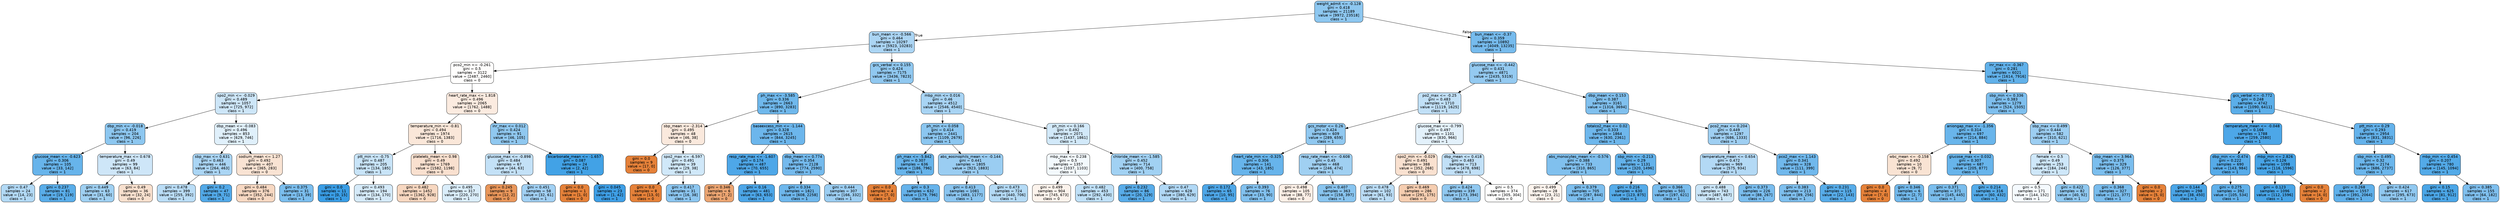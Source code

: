 digraph Tree {
node [shape=box, style="filled, rounded", color="black", fontname="helvetica"] ;
edge [fontname="helvetica"] ;
0 [label="weight_admit <= -0.128\ngini = 0.418\nsamples = 21189\nvalue = [9972, 23518]\nclass = 1", fillcolor="#8dc7f0"] ;
1 [label="bun_mean <= -0.566\ngini = 0.464\nsamples = 10297\nvalue = [5923, 10283]\nclass = 1", fillcolor="#abd5f4"] ;
0 -> 1 [labeldistance=2.5, labelangle=45, headlabel="True"] ;
2 [label="pco2_min <= -0.261\ngini = 0.5\nsamples = 3122\nvalue = [2487, 2460]\nclass = 0", fillcolor="#fffefd"] ;
1 -> 2 ;
3 [label="spo2_min <= -0.029\ngini = 0.489\nsamples = 1057\nvalue = [725, 972]\nclass = 1", fillcolor="#cde6f8"] ;
2 -> 3 ;
4 [label="dbp_min <= -0.018\ngini = 0.419\nsamples = 204\nvalue = [96, 226]\nclass = 1", fillcolor="#8dc7f0"] ;
3 -> 4 ;
5 [label="glucose_mean <= -0.623\ngini = 0.306\nsamples = 105\nvalue = [33, 142]\nclass = 1", fillcolor="#67b4eb"] ;
4 -> 5 ;
6 [label="gini = 0.47\nsamples = 24\nvalue = [14, 23]\nclass = 1", fillcolor="#b2d9f5"] ;
5 -> 6 ;
7 [label="gini = 0.237\nsamples = 81\nvalue = [19, 119]\nclass = 1", fillcolor="#59ade9"] ;
5 -> 7 ;
8 [label="temperature_max <= 0.678\ngini = 0.49\nsamples = 99\nvalue = [63, 84]\nclass = 1", fillcolor="#cee6f8"] ;
4 -> 8 ;
9 [label="gini = 0.449\nsamples = 63\nvalue = [31, 60]\nclass = 1", fillcolor="#9fd0f2"] ;
8 -> 9 ;
10 [label="gini = 0.49\nsamples = 36\nvalue = [32, 24]\nclass = 0", fillcolor="#f8e0ce"] ;
8 -> 10 ;
11 [label="dbp_mean <= -0.083\ngini = 0.496\nsamples = 853\nvalue = [629, 746]\nclass = 1", fillcolor="#e0f0fb"] ;
3 -> 11 ;
12 [label="sbp_max <= 0.631\ngini = 0.463\nsamples = 446\nvalue = [264, 463]\nclass = 1", fillcolor="#aad5f4"] ;
11 -> 12 ;
13 [label="gini = 0.478\nsamples = 399\nvalue = [255, 392]\nclass = 1", fillcolor="#baddf6"] ;
12 -> 13 ;
14 [label="gini = 0.2\nsamples = 47\nvalue = [9, 71]\nclass = 1", fillcolor="#52a9e8"] ;
12 -> 14 ;
15 [label="sodium_mean <= 1.27\ngini = 0.492\nsamples = 407\nvalue = [365, 283]\nclass = 0", fillcolor="#f9e3d3"] ;
11 -> 15 ;
16 [label="gini = 0.484\nsamples = 376\nvalue = [352, 244]\nclass = 0", fillcolor="#f7d8c2"] ;
15 -> 16 ;
17 [label="gini = 0.375\nsamples = 31\nvalue = [13, 39]\nclass = 1", fillcolor="#7bbeee"] ;
15 -> 17 ;
18 [label="heart_rate_max <= 1.818\ngini = 0.496\nsamples = 2065\nvalue = [1762, 1488]\nclass = 0", fillcolor="#fbebe0"] ;
2 -> 18 ;
19 [label="temperature_min <= -0.81\ngini = 0.494\nsamples = 1974\nvalue = [1716, 1383]\nclass = 0", fillcolor="#fae7d9"] ;
18 -> 19 ;
20 [label="ptt_min <= -0.75\ngini = 0.487\nsamples = 205\nvalue = [134, 185]\nclass = 1", fillcolor="#c8e4f8"] ;
19 -> 20 ;
21 [label="gini = 0.0\nsamples = 11\nvalue = [0, 15]\nclass = 1", fillcolor="#399de5"] ;
20 -> 21 ;
22 [label="gini = 0.493\nsamples = 194\nvalue = [134, 170]\nclass = 1", fillcolor="#d5eaf9"] ;
20 -> 22 ;
23 [label="platelets_mean <= 0.98\ngini = 0.49\nsamples = 1769\nvalue = [1582, 1198]\nclass = 0", fillcolor="#f9e0cf"] ;
19 -> 23 ;
24 [label="gini = 0.482\nsamples = 1452\nvalue = [1362, 928]\nclass = 0", fillcolor="#f7d7c0"] ;
23 -> 24 ;
25 [label="gini = 0.495\nsamples = 317\nvalue = [220, 270]\nclass = 1", fillcolor="#daedfa"] ;
23 -> 25 ;
26 [label="inr_max <= 0.012\ngini = 0.424\nsamples = 91\nvalue = [46, 105]\nclass = 1", fillcolor="#90c8f0"] ;
18 -> 26 ;
27 [label="glucose_max <= -0.898\ngini = 0.484\nsamples = 67\nvalue = [44, 63]\nclass = 1", fillcolor="#c3e1f7"] ;
26 -> 27 ;
28 [label="gini = 0.245\nsamples = 9\nvalue = [12, 2]\nclass = 0", fillcolor="#e9965a"] ;
27 -> 28 ;
29 [label="gini = 0.451\nsamples = 58\nvalue = [32, 61]\nclass = 1", fillcolor="#a1d0f3"] ;
27 -> 29 ;
30 [label="bicarbonate_mean <= -1.657\ngini = 0.087\nsamples = 24\nvalue = [2, 42]\nclass = 1", fillcolor="#42a2e6"] ;
26 -> 30 ;
31 [label="gini = 0.0\nsamples = 1\nvalue = [1, 0]\nclass = 0", fillcolor="#e58139"] ;
30 -> 31 ;
32 [label="gini = 0.045\nsamples = 23\nvalue = [1, 42]\nclass = 1", fillcolor="#3e9fe6"] ;
30 -> 32 ;
33 [label="gcs_verbal <= 0.155\ngini = 0.424\nsamples = 7175\nvalue = [3436, 7823]\nclass = 1", fillcolor="#90c8f0"] ;
1 -> 33 ;
34 [label="ph_max <= -3.585\ngini = 0.336\nsamples = 2663\nvalue = [890, 3283]\nclass = 1", fillcolor="#6fb8ec"] ;
33 -> 34 ;
35 [label="sbp_mean <= -2.314\ngini = 0.495\nsamples = 48\nvalue = [46, 38]\nclass = 0", fillcolor="#fae9dd"] ;
34 -> 35 ;
36 [label="gini = 0.0\nsamples = 9\nvalue = [17, 0]\nclass = 0", fillcolor="#e58139"] ;
35 -> 36 ;
37 [label="spo2_max <= -6.597\ngini = 0.491\nsamples = 39\nvalue = [29, 38]\nclass = 1", fillcolor="#d0e8f9"] ;
35 -> 37 ;
38 [label="gini = 0.0\nsamples = 8\nvalue = [13, 0]\nclass = 0", fillcolor="#e58139"] ;
37 -> 38 ;
39 [label="gini = 0.417\nsamples = 31\nvalue = [16, 38]\nclass = 1", fillcolor="#8cc6f0"] ;
37 -> 39 ;
40 [label="baseexcess_min <= -1.144\ngini = 0.328\nsamples = 2615\nvalue = [844, 3245]\nclass = 1", fillcolor="#6cb6ec"] ;
34 -> 40 ;
41 [label="resp_rate_max <= -1.607\ngini = 0.174\nsamples = 487\nvalue = [70, 655]\nclass = 1", fillcolor="#4ea7e8"] ;
40 -> 41 ;
42 [label="gini = 0.346\nsamples = 6\nvalue = [7, 2]\nclass = 0", fillcolor="#eca572"] ;
41 -> 42 ;
43 [label="gini = 0.16\nsamples = 481\nvalue = [63, 653]\nclass = 1", fillcolor="#4ca6e8"] ;
41 -> 43 ;
44 [label="dbp_mean <= 0.774\ngini = 0.354\nsamples = 2128\nvalue = [774, 2590]\nclass = 1", fillcolor="#74baed"] ;
40 -> 44 ;
45 [label="gini = 0.334\nsamples = 1821\nvalue = [608, 2258]\nclass = 1", fillcolor="#6eb7ec"] ;
44 -> 45 ;
46 [label="gini = 0.444\nsamples = 307\nvalue = [166, 332]\nclass = 1", fillcolor="#9ccef2"] ;
44 -> 46 ;
47 [label="mbp_min <= 0.016\ngini = 0.46\nsamples = 4512\nvalue = [2546, 4540]\nclass = 1", fillcolor="#a8d4f4"] ;
33 -> 47 ;
48 [label="ph_min <= 0.058\ngini = 0.414\nsamples = 2441\nvalue = [1109, 2679]\nclass = 1", fillcolor="#8bc6f0"] ;
47 -> 48 ;
49 [label="ph_max <= -5.842\ngini = 0.307\nsamples = 636\nvalue = [186, 796]\nclass = 1", fillcolor="#67b4eb"] ;
48 -> 49 ;
50 [label="gini = 0.0\nsamples = 4\nvalue = [7, 0]\nclass = 0", fillcolor="#e58139"] ;
49 -> 50 ;
51 [label="gini = 0.3\nsamples = 632\nvalue = [179, 796]\nclass = 1", fillcolor="#66b3eb"] ;
49 -> 51 ;
52 [label="abs_eosinophils_mean <= -0.144\ngini = 0.441\nsamples = 1805\nvalue = [923, 1883]\nclass = 1", fillcolor="#9acdf2"] ;
48 -> 52 ;
53 [label="gini = 0.413\nsamples = 1081\nvalue = [483, 1177]\nclass = 1", fillcolor="#8ac5f0"] ;
52 -> 53 ;
54 [label="gini = 0.473\nsamples = 724\nvalue = [440, 706]\nclass = 1", fillcolor="#b4daf5"] ;
52 -> 54 ;
55 [label="ph_min <= 0.166\ngini = 0.492\nsamples = 2071\nvalue = [1437, 1861]\nclass = 1", fillcolor="#d2e9f9"] ;
47 -> 55 ;
56 [label="mbp_max <= 0.238\ngini = 0.5\nsamples = 1357\nvalue = [1037, 1103]\nclass = 1", fillcolor="#f3f9fd"] ;
55 -> 56 ;
57 [label="gini = 0.499\nsamples = 904\nvalue = [745, 673]\nclass = 0", fillcolor="#fcf3ec"] ;
56 -> 57 ;
58 [label="gini = 0.482\nsamples = 453\nvalue = [292, 430]\nclass = 1", fillcolor="#bfe0f7"] ;
56 -> 58 ;
59 [label="chloride_mean <= -1.585\ngini = 0.452\nsamples = 714\nvalue = [400, 758]\nclass = 1", fillcolor="#a1d1f3"] ;
55 -> 59 ;
60 [label="gini = 0.232\nsamples = 86\nvalue = [20, 129]\nclass = 1", fillcolor="#58ace9"] ;
59 -> 60 ;
61 [label="gini = 0.47\nsamples = 628\nvalue = [380, 629]\nclass = 1", fillcolor="#b1d8f5"] ;
59 -> 61 ;
62 [label="bun_mean <= -0.37\ngini = 0.359\nsamples = 10892\nvalue = [4049, 13235]\nclass = 1", fillcolor="#76bbed"] ;
0 -> 62 [labeldistance=2.5, labelangle=-45, headlabel="False"] ;
63 [label="glucose_max <= -0.442\ngini = 0.431\nsamples = 4871\nvalue = [2435, 5319]\nclass = 1", fillcolor="#94caf1"] ;
62 -> 63 ;
64 [label="po2_max <= -0.25\ngini = 0.483\nsamples = 1710\nvalue = [1119, 1625]\nclass = 1", fillcolor="#c1e0f7"] ;
63 -> 64 ;
65 [label="gcs_motor <= 0.26\ngini = 0.424\nsamples = 609\nvalue = [289, 659]\nclass = 1", fillcolor="#90c8f0"] ;
64 -> 65 ;
66 [label="heart_rate_min <= -0.325\ngini = 0.306\nsamples = 141\nvalue = [43, 185]\nclass = 1", fillcolor="#67b4eb"] ;
65 -> 66 ;
67 [label="gini = 0.172\nsamples = 65\nvalue = [10, 95]\nclass = 1", fillcolor="#4ea7e8"] ;
66 -> 67 ;
68 [label="gini = 0.393\nsamples = 76\nvalue = [33, 90]\nclass = 1", fillcolor="#82c1ef"] ;
66 -> 68 ;
69 [label="resp_rate_mean <= -0.608\ngini = 0.45\nsamples = 468\nvalue = [246, 474]\nclass = 1", fillcolor="#a0d0f2"] ;
65 -> 69 ;
70 [label="gini = 0.498\nsamples = 105\nvalue = [88, 77]\nclass = 0", fillcolor="#fcefe6"] ;
69 -> 70 ;
71 [label="gini = 0.407\nsamples = 363\nvalue = [158, 397]\nclass = 1", fillcolor="#88c4ef"] ;
69 -> 71 ;
72 [label="glucose_max <= -0.799\ngini = 0.497\nsamples = 1101\nvalue = [830, 966]\nclass = 1", fillcolor="#e3f1fb"] ;
64 -> 72 ;
73 [label="spo2_min <= -0.029\ngini = 0.491\nsamples = 388\nvalue = [352, 268]\nclass = 0", fillcolor="#f9e1d0"] ;
72 -> 73 ;
74 [label="gini = 0.478\nsamples = 102\nvalue = [61, 93]\nclass = 1", fillcolor="#bbddf6"] ;
73 -> 74 ;
75 [label="gini = 0.469\nsamples = 286\nvalue = [291, 175]\nclass = 0", fillcolor="#f5cdb0"] ;
73 -> 75 ;
76 [label="dbp_mean <= 0.418\ngini = 0.483\nsamples = 713\nvalue = [478, 698]\nclass = 1", fillcolor="#c1e0f7"] ;
72 -> 76 ;
77 [label="gini = 0.424\nsamples = 339\nvalue = [173, 394]\nclass = 1", fillcolor="#90c8f0"] ;
76 -> 77 ;
78 [label="gini = 0.5\nsamples = 374\nvalue = [305, 304]\nclass = 0", fillcolor="#fffffe"] ;
76 -> 78 ;
79 [label="dbp_mean <= 0.153\ngini = 0.387\nsamples = 3161\nvalue = [1316, 3694]\nclass = 1", fillcolor="#80c0ee"] ;
63 -> 79 ;
80 [label="totalco2_max <= 0.02\ngini = 0.333\nsamples = 1864\nvalue = [630, 2361]\nclass = 1", fillcolor="#6eb7ec"] ;
79 -> 80 ;
81 [label="abs_monocytes_mean <= -0.576\ngini = 0.388\nsamples = 733\nvalue = [310, 865]\nclass = 1", fillcolor="#80c0ee"] ;
80 -> 81 ;
82 [label="gini = 0.499\nsamples = 28\nvalue = [23, 21]\nclass = 0", fillcolor="#fdf4ee"] ;
81 -> 82 ;
83 [label="gini = 0.379\nsamples = 705\nvalue = [287, 844]\nclass = 1", fillcolor="#7cbeee"] ;
81 -> 83 ;
84 [label="sbp_min <= -0.213\ngini = 0.29\nsamples = 1131\nvalue = [320, 1496]\nclass = 1", fillcolor="#63b2eb"] ;
80 -> 84 ;
85 [label="gini = 0.216\nsamples = 630\nvalue = [123, 875]\nclass = 1", fillcolor="#55abe9"] ;
84 -> 85 ;
86 [label="gini = 0.366\nsamples = 501\nvalue = [197, 621]\nclass = 1", fillcolor="#78bced"] ;
84 -> 86 ;
87 [label="pco2_max <= 0.204\ngini = 0.449\nsamples = 1297\nvalue = [686, 1333]\nclass = 1", fillcolor="#9fcff2"] ;
79 -> 87 ;
88 [label="temperature_mean <= 0.654\ngini = 0.472\nsamples = 969\nvalue = [575, 934]\nclass = 1", fillcolor="#b3d9f5"] ;
87 -> 88 ;
89 [label="gini = 0.488\nsamples = 743\nvalue = [487, 667]\nclass = 1", fillcolor="#cae5f8"] ;
88 -> 89 ;
90 [label="gini = 0.373\nsamples = 226\nvalue = [88, 267]\nclass = 1", fillcolor="#7abdee"] ;
88 -> 90 ;
91 [label="pco2_max <= 1.143\ngini = 0.341\nsamples = 328\nvalue = [111, 399]\nclass = 1", fillcolor="#70b8ec"] ;
87 -> 91 ;
92 [label="gini = 0.383\nsamples = 213\nvalue = [89, 256]\nclass = 1", fillcolor="#7ebfee"] ;
91 -> 92 ;
93 [label="gini = 0.231\nsamples = 115\nvalue = [22, 143]\nclass = 1", fillcolor="#57ace9"] ;
91 -> 93 ;
94 [label="inr_max <= -0.367\ngini = 0.281\nsamples = 6021\nvalue = [1614, 7916]\nclass = 1", fillcolor="#61b1ea"] ;
62 -> 94 ;
95 [label="sbp_min <= 0.336\ngini = 0.383\nsamples = 1279\nvalue = [524, 1505]\nclass = 1", fillcolor="#7ebfee"] ;
94 -> 95 ;
96 [label="aniongap_max <= -1.356\ngini = 0.314\nsamples = 697\nvalue = [214, 884]\nclass = 1", fillcolor="#69b5eb"] ;
95 -> 96 ;
97 [label="wbc_mean <= -0.158\ngini = 0.492\nsamples = 10\nvalue = [9, 7]\nclass = 0", fillcolor="#f9e3d3"] ;
96 -> 97 ;
98 [label="gini = 0.0\nsamples = 4\nvalue = [7, 0]\nclass = 0", fillcolor="#e58139"] ;
97 -> 98 ;
99 [label="gini = 0.346\nsamples = 6\nvalue = [2, 7]\nclass = 1", fillcolor="#72b9ec"] ;
97 -> 99 ;
100 [label="glucose_max <= 0.032\ngini = 0.307\nsamples = 687\nvalue = [205, 877]\nclass = 1", fillcolor="#67b4eb"] ;
96 -> 100 ;
101 [label="gini = 0.371\nsamples = 371\nvalue = [145, 445]\nclass = 1", fillcolor="#7abded"] ;
100 -> 101 ;
102 [label="gini = 0.214\nsamples = 316\nvalue = [60, 432]\nclass = 1", fillcolor="#54abe9"] ;
100 -> 102 ;
103 [label="sbp_max <= 0.499\ngini = 0.444\nsamples = 582\nvalue = [310, 621]\nclass = 1", fillcolor="#9ccef2"] ;
95 -> 103 ;
104 [label="female <= 0.5\ngini = 0.49\nsamples = 253\nvalue = [184, 244]\nclass = 1", fillcolor="#cee7f9"] ;
103 -> 104 ;
105 [label="gini = 0.5\nsamples = 171\nvalue = [144, 152]\nclass = 1", fillcolor="#f5fafe"] ;
104 -> 105 ;
106 [label="gini = 0.422\nsamples = 82\nvalue = [40, 92]\nclass = 1", fillcolor="#8fc8f0"] ;
104 -> 106 ;
107 [label="sbp_mean <= 3.964\ngini = 0.375\nsamples = 329\nvalue = [126, 377]\nclass = 1", fillcolor="#7bbeee"] ;
103 -> 107 ;
108 [label="gini = 0.368\nsamples = 327\nvalue = [121, 377]\nclass = 1", fillcolor="#79bced"] ;
107 -> 108 ;
109 [label="gini = 0.0\nsamples = 2\nvalue = [5, 0]\nclass = 0", fillcolor="#e58139"] ;
107 -> 109 ;
110 [label="gcs_verbal <= -0.772\ngini = 0.248\nsamples = 4742\nvalue = [1090, 6411]\nclass = 1", fillcolor="#5baee9"] ;
94 -> 110 ;
111 [label="temperature_mean <= -0.048\ngini = 0.166\nsamples = 1788\nvalue = [259, 2580]\nclass = 1", fillcolor="#4da7e8"] ;
110 -> 111 ;
112 [label="dbp_min <= -0.474\ngini = 0.222\nsamples = 690\nvalue = [143, 984]\nclass = 1", fillcolor="#56abe9"] ;
111 -> 112 ;
113 [label="gini = 0.144\nsamples = 298\nvalue = [38, 450]\nclass = 1", fillcolor="#4aa5e7"] ;
112 -> 113 ;
114 [label="gini = 0.275\nsamples = 392\nvalue = [105, 534]\nclass = 1", fillcolor="#60b0ea"] ;
112 -> 114 ;
115 [label="mbp_min <= 2.826\ngini = 0.126\nsamples = 1098\nvalue = [116, 1596]\nclass = 1", fillcolor="#47a4e7"] ;
111 -> 115 ;
116 [label="gini = 0.123\nsamples = 1096\nvalue = [112, 1596]\nclass = 1", fillcolor="#47a4e7"] ;
115 -> 116 ;
117 [label="gini = 0.0\nsamples = 2\nvalue = [4, 0]\nclass = 0", fillcolor="#e58139"] ;
115 -> 117 ;
118 [label="ptt_min <= 0.29\ngini = 0.293\nsamples = 2954\nvalue = [831, 3831]\nclass = 1", fillcolor="#64b2eb"] ;
110 -> 118 ;
119 [label="sbp_min <= 0.495\ngini = 0.32\nsamples = 2174\nvalue = [686, 2737]\nclass = 1", fillcolor="#6bb6ec"] ;
118 -> 119 ;
120 [label="gini = 0.268\nsamples = 1557\nvalue = [391, 2064]\nclass = 1", fillcolor="#5fb0ea"] ;
119 -> 120 ;
121 [label="gini = 0.424\nsamples = 617\nvalue = [295, 673]\nclass = 1", fillcolor="#90c8f0"] ;
119 -> 121 ;
122 [label="mbp_min <= 0.454\ngini = 0.207\nsamples = 780\nvalue = [145, 1094]\nclass = 1", fillcolor="#53aae8"] ;
118 -> 122 ;
123 [label="gini = 0.15\nsamples = 625\nvalue = [81, 912]\nclass = 1", fillcolor="#4ba6e7"] ;
122 -> 123 ;
124 [label="gini = 0.385\nsamples = 155\nvalue = [64, 182]\nclass = 1", fillcolor="#7fbfee"] ;
122 -> 124 ;
}